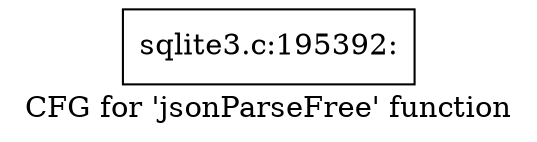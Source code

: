 digraph "CFG for 'jsonParseFree' function" {
	label="CFG for 'jsonParseFree' function";

	Node0x55c0f6ddf2b0 [shape=record,label="{sqlite3.c:195392:}"];
}

